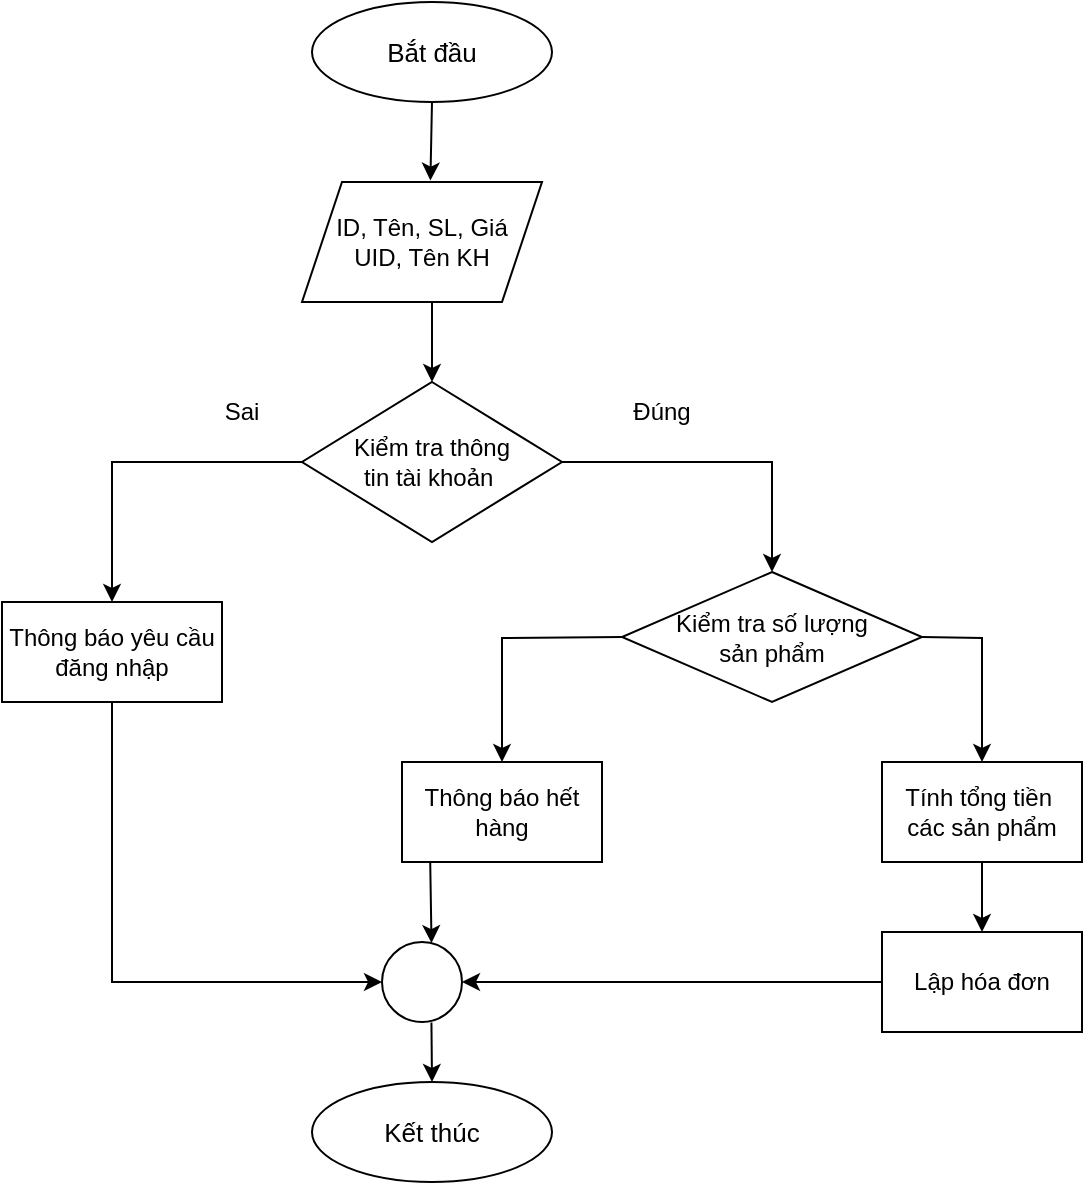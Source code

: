 <mxfile version="21.4.0" type="device">
  <diagram name="Page-1" id="1hm8HmTSw6B5gK0yuC_L">
    <mxGraphModel dx="1036" dy="606" grid="1" gridSize="10" guides="1" tooltips="1" connect="1" arrows="1" fold="1" page="1" pageScale="1" pageWidth="850" pageHeight="1100" math="0" shadow="0">
      <root>
        <mxCell id="0" />
        <mxCell id="1" parent="0" />
        <mxCell id="__wWAyPd4UwDDS3I6Whu-1" value="Bắt đầu" style="ellipse;whiteSpace=wrap;html=1;fontSize=13;" parent="1" vertex="1">
          <mxGeometry x="365" y="60" width="120" height="50" as="geometry" />
        </mxCell>
        <mxCell id="U7LoR9dBJlGIUiCqkhnB-1" value="ID, Tên, SL, Giá&lt;br&gt;UID, Tên KH" style="shape=parallelogram;perimeter=parallelogramPerimeter;whiteSpace=wrap;html=1;fixedSize=1;" parent="1" vertex="1">
          <mxGeometry x="360" y="150" width="120" height="60" as="geometry" />
        </mxCell>
        <mxCell id="U7LoR9dBJlGIUiCqkhnB-24" value="" style="endArrow=classic;html=1;rounded=0;exitX=0.5;exitY=1;exitDx=0;exitDy=0;entryX=0.535;entryY=-0.012;entryDx=0;entryDy=0;entryPerimeter=0;" parent="1" source="__wWAyPd4UwDDS3I6Whu-1" target="U7LoR9dBJlGIUiCqkhnB-1" edge="1">
          <mxGeometry width="50" height="50" relative="1" as="geometry">
            <mxPoint x="570" y="80" as="sourcePoint" />
            <mxPoint x="620" y="30" as="targetPoint" />
          </mxGeometry>
        </mxCell>
        <mxCell id="U7LoR9dBJlGIUiCqkhnB-25" value="" style="endArrow=classic;html=1;rounded=0;entryX=0.5;entryY=0;entryDx=0;entryDy=0;" parent="1" edge="1">
          <mxGeometry width="50" height="50" relative="1" as="geometry">
            <mxPoint x="425" y="210" as="sourcePoint" />
            <mxPoint x="425" y="250" as="targetPoint" />
          </mxGeometry>
        </mxCell>
        <mxCell id="sXyltpoY5i6gu0YdMG4e-1" value="Kiểm tra thông&lt;br&gt;tin tài khoản&amp;nbsp;" style="rhombus;whiteSpace=wrap;html=1;" vertex="1" parent="1">
          <mxGeometry x="360" y="250" width="130" height="80" as="geometry" />
        </mxCell>
        <mxCell id="sXyltpoY5i6gu0YdMG4e-2" value="Thông báo yêu cầu đăng nhập" style="rounded=0;whiteSpace=wrap;html=1;" vertex="1" parent="1">
          <mxGeometry x="210" y="360" width="110" height="50" as="geometry" />
        </mxCell>
        <mxCell id="sXyltpoY5i6gu0YdMG4e-3" value="Kiểm tra số lượng&lt;br&gt;sản phẩm" style="rhombus;whiteSpace=wrap;html=1;" vertex="1" parent="1">
          <mxGeometry x="520" y="345" width="150" height="65" as="geometry" />
        </mxCell>
        <mxCell id="sXyltpoY5i6gu0YdMG4e-4" value="" style="endArrow=classic;html=1;rounded=0;exitX=0;exitY=0.5;exitDx=0;exitDy=0;entryX=0.5;entryY=0;entryDx=0;entryDy=0;" edge="1" parent="1" source="sXyltpoY5i6gu0YdMG4e-1" target="sXyltpoY5i6gu0YdMG4e-2">
          <mxGeometry width="50" height="50" relative="1" as="geometry">
            <mxPoint x="250" y="310" as="sourcePoint" />
            <mxPoint x="300" y="260" as="targetPoint" />
            <Array as="points">
              <mxPoint x="265" y="290" />
            </Array>
          </mxGeometry>
        </mxCell>
        <mxCell id="sXyltpoY5i6gu0YdMG4e-5" value="Sai" style="text;html=1;strokeColor=none;fillColor=none;align=center;verticalAlign=middle;whiteSpace=wrap;rounded=0;" vertex="1" parent="1">
          <mxGeometry x="300" y="250" width="60" height="30" as="geometry" />
        </mxCell>
        <mxCell id="sXyltpoY5i6gu0YdMG4e-6" value="Đúng" style="text;html=1;strokeColor=none;fillColor=none;align=center;verticalAlign=middle;whiteSpace=wrap;rounded=0;" vertex="1" parent="1">
          <mxGeometry x="510" y="250" width="60" height="30" as="geometry" />
        </mxCell>
        <mxCell id="sXyltpoY5i6gu0YdMG4e-7" value="" style="endArrow=classic;html=1;rounded=0;exitX=1;exitY=0.5;exitDx=0;exitDy=0;entryX=0.5;entryY=0;entryDx=0;entryDy=0;" edge="1" parent="1" source="sXyltpoY5i6gu0YdMG4e-1" target="sXyltpoY5i6gu0YdMG4e-3">
          <mxGeometry width="50" height="50" relative="1" as="geometry">
            <mxPoint x="570" y="320" as="sourcePoint" />
            <mxPoint x="620" y="270" as="targetPoint" />
            <Array as="points">
              <mxPoint x="595" y="290" />
            </Array>
          </mxGeometry>
        </mxCell>
        <mxCell id="sXyltpoY5i6gu0YdMG4e-8" value="Thông báo hết hàng" style="rounded=0;whiteSpace=wrap;html=1;" vertex="1" parent="1">
          <mxGeometry x="410" y="440" width="100" height="50" as="geometry" />
        </mxCell>
        <mxCell id="sXyltpoY5i6gu0YdMG4e-9" value="" style="endArrow=classic;html=1;rounded=0;exitX=0;exitY=0.5;exitDx=0;exitDy=0;entryX=0.5;entryY=0;entryDx=0;entryDy=0;" edge="1" parent="1" source="sXyltpoY5i6gu0YdMG4e-3" target="sXyltpoY5i6gu0YdMG4e-8">
          <mxGeometry width="50" height="50" relative="1" as="geometry">
            <mxPoint x="400" y="410" as="sourcePoint" />
            <mxPoint x="450" y="360" as="targetPoint" />
            <Array as="points">
              <mxPoint x="460" y="378" />
            </Array>
          </mxGeometry>
        </mxCell>
        <mxCell id="sXyltpoY5i6gu0YdMG4e-10" value="Tính tổng tiền&amp;nbsp;&lt;br&gt;các sản phẩm" style="rounded=0;whiteSpace=wrap;html=1;" vertex="1" parent="1">
          <mxGeometry x="650" y="440" width="100" height="50" as="geometry" />
        </mxCell>
        <mxCell id="sXyltpoY5i6gu0YdMG4e-11" value="" style="endArrow=classic;html=1;rounded=0;exitX=1;exitY=0.5;exitDx=0;exitDy=0;entryX=0.5;entryY=0;entryDx=0;entryDy=0;" edge="1" parent="1" source="sXyltpoY5i6gu0YdMG4e-3" target="sXyltpoY5i6gu0YdMG4e-10">
          <mxGeometry width="50" height="50" relative="1" as="geometry">
            <mxPoint x="630" y="270" as="sourcePoint" />
            <mxPoint x="680" y="220" as="targetPoint" />
            <Array as="points">
              <mxPoint x="700" y="378" />
            </Array>
          </mxGeometry>
        </mxCell>
        <mxCell id="sXyltpoY5i6gu0YdMG4e-13" value="Lập hóa đơn" style="rounded=0;whiteSpace=wrap;html=1;" vertex="1" parent="1">
          <mxGeometry x="650" y="525" width="100" height="50" as="geometry" />
        </mxCell>
        <mxCell id="sXyltpoY5i6gu0YdMG4e-14" value="" style="endArrow=classic;html=1;rounded=0;exitX=0.5;exitY=1;exitDx=0;exitDy=0;entryX=0.5;entryY=0;entryDx=0;entryDy=0;" edge="1" parent="1" source="sXyltpoY5i6gu0YdMG4e-10" target="sXyltpoY5i6gu0YdMG4e-13">
          <mxGeometry width="50" height="50" relative="1" as="geometry">
            <mxPoint x="790" y="430" as="sourcePoint" />
            <mxPoint x="700" y="520" as="targetPoint" />
          </mxGeometry>
        </mxCell>
        <mxCell id="sXyltpoY5i6gu0YdMG4e-15" value="" style="ellipse;whiteSpace=wrap;html=1;" vertex="1" parent="1">
          <mxGeometry x="400" y="530" width="40" height="40" as="geometry" />
        </mxCell>
        <mxCell id="sXyltpoY5i6gu0YdMG4e-16" value="" style="endArrow=classic;html=1;rounded=0;exitX=0.5;exitY=1;exitDx=0;exitDy=0;entryX=0;entryY=0.5;entryDx=0;entryDy=0;" edge="1" parent="1" source="sXyltpoY5i6gu0YdMG4e-2" target="sXyltpoY5i6gu0YdMG4e-15">
          <mxGeometry width="50" height="50" relative="1" as="geometry">
            <mxPoint x="270" y="580" as="sourcePoint" />
            <mxPoint x="320" y="530" as="targetPoint" />
            <Array as="points">
              <mxPoint x="265" y="550" />
            </Array>
          </mxGeometry>
        </mxCell>
        <mxCell id="sXyltpoY5i6gu0YdMG4e-17" value="" style="endArrow=classic;html=1;rounded=0;exitX=0.141;exitY=0.996;exitDx=0;exitDy=0;exitPerimeter=0;entryX=0.619;entryY=0.014;entryDx=0;entryDy=0;entryPerimeter=0;" edge="1" parent="1" source="sXyltpoY5i6gu0YdMG4e-8" target="sXyltpoY5i6gu0YdMG4e-15">
          <mxGeometry width="50" height="50" relative="1" as="geometry">
            <mxPoint x="520" y="560" as="sourcePoint" />
            <mxPoint x="570" y="510" as="targetPoint" />
          </mxGeometry>
        </mxCell>
        <mxCell id="sXyltpoY5i6gu0YdMG4e-18" value="" style="endArrow=classic;html=1;rounded=0;entryX=1;entryY=0.5;entryDx=0;entryDy=0;exitX=0;exitY=0.5;exitDx=0;exitDy=0;" edge="1" parent="1" source="sXyltpoY5i6gu0YdMG4e-13" target="sXyltpoY5i6gu0YdMG4e-15">
          <mxGeometry width="50" height="50" relative="1" as="geometry">
            <mxPoint x="530" y="580" as="sourcePoint" />
            <mxPoint x="580" y="530" as="targetPoint" />
          </mxGeometry>
        </mxCell>
        <mxCell id="sXyltpoY5i6gu0YdMG4e-19" value="Kết thúc" style="ellipse;whiteSpace=wrap;html=1;fontSize=13;" vertex="1" parent="1">
          <mxGeometry x="365" y="600" width="120" height="50" as="geometry" />
        </mxCell>
        <mxCell id="sXyltpoY5i6gu0YdMG4e-20" value="" style="endArrow=classic;html=1;rounded=0;exitX=0.618;exitY=1.006;exitDx=0;exitDy=0;exitPerimeter=0;entryX=0.5;entryY=0;entryDx=0;entryDy=0;" edge="1" parent="1" source="sXyltpoY5i6gu0YdMG4e-15" target="sXyltpoY5i6gu0YdMG4e-19">
          <mxGeometry width="50" height="50" relative="1" as="geometry">
            <mxPoint x="450" y="600" as="sourcePoint" />
            <mxPoint x="500" y="550" as="targetPoint" />
          </mxGeometry>
        </mxCell>
      </root>
    </mxGraphModel>
  </diagram>
</mxfile>
